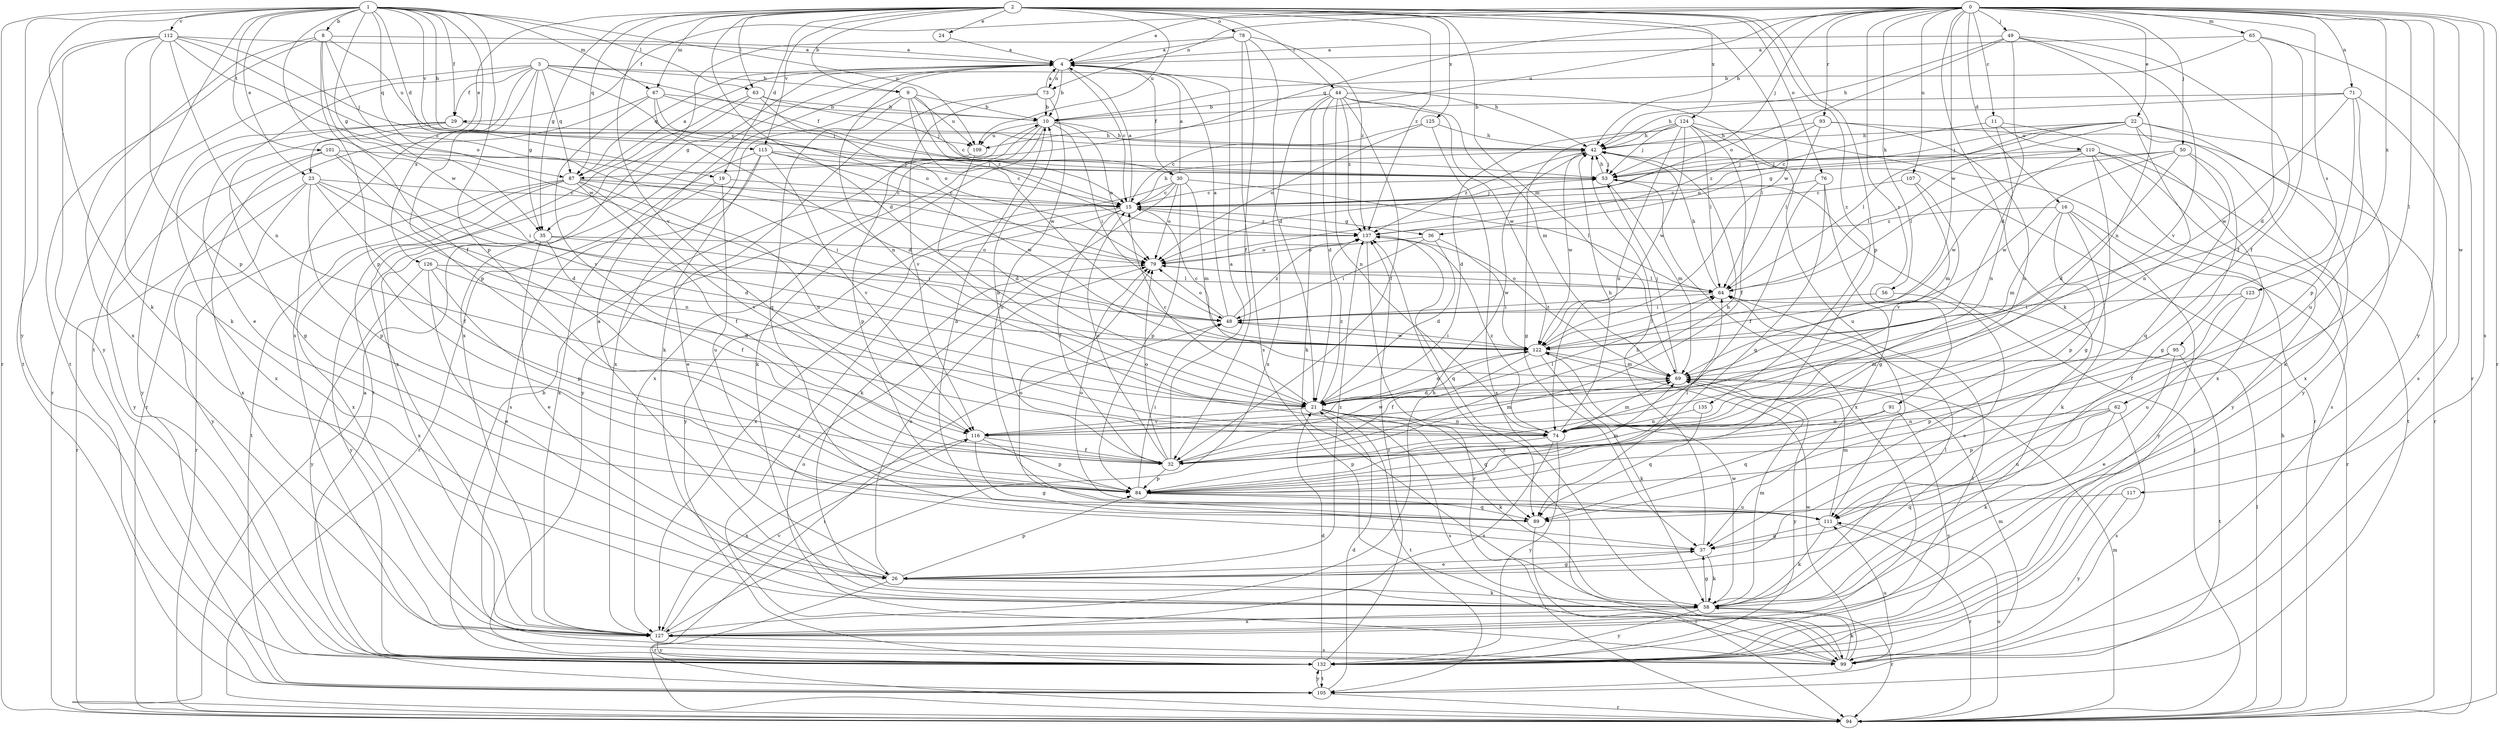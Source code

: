 strict digraph  {
0;
1;
2;
3;
4;
8;
9;
10;
11;
15;
16;
19;
21;
22;
23;
24;
26;
29;
30;
32;
35;
36;
37;
42;
44;
48;
49;
50;
53;
56;
58;
62;
63;
64;
65;
67;
69;
71;
73;
74;
76;
78;
79;
84;
87;
89;
91;
93;
94;
95;
99;
101;
105;
107;
109;
110;
111;
112;
115;
116;
117;
122;
123;
124;
125;
126;
127;
132;
135;
137;
0 -> 4  [label=a];
0 -> 11  [label=c];
0 -> 16  [label=d];
0 -> 22  [label=e];
0 -> 29  [label=f];
0 -> 42  [label=h];
0 -> 49  [label=j];
0 -> 50  [label=j];
0 -> 53  [label=j];
0 -> 56  [label=k];
0 -> 58  [label=k];
0 -> 62  [label=l];
0 -> 65  [label=m];
0 -> 71  [label=n];
0 -> 73  [label=n];
0 -> 87  [label=q];
0 -> 91  [label=r];
0 -> 93  [label=r];
0 -> 94  [label=r];
0 -> 95  [label=s];
0 -> 99  [label=s];
0 -> 107  [label=u];
0 -> 109  [label=u];
0 -> 117  [label=w];
0 -> 122  [label=w];
0 -> 123  [label=x];
0 -> 132  [label=y];
1 -> 8  [label=b];
1 -> 19  [label=d];
1 -> 23  [label=e];
1 -> 29  [label=f];
1 -> 35  [label=g];
1 -> 42  [label=h];
1 -> 58  [label=k];
1 -> 63  [label=l];
1 -> 67  [label=m];
1 -> 84  [label=p];
1 -> 87  [label=q];
1 -> 94  [label=r];
1 -> 99  [label=s];
1 -> 101  [label=t];
1 -> 105  [label=t];
1 -> 109  [label=u];
1 -> 112  [label=v];
1 -> 115  [label=v];
1 -> 122  [label=w];
1 -> 132  [label=y];
2 -> 9  [label=b];
2 -> 19  [label=d];
2 -> 21  [label=d];
2 -> 23  [label=e];
2 -> 24  [label=e];
2 -> 35  [label=g];
2 -> 44  [label=i];
2 -> 63  [label=l];
2 -> 67  [label=m];
2 -> 69  [label=m];
2 -> 76  [label=o];
2 -> 78  [label=o];
2 -> 84  [label=p];
2 -> 87  [label=q];
2 -> 109  [label=u];
2 -> 115  [label=v];
2 -> 116  [label=v];
2 -> 122  [label=w];
2 -> 124  [label=x];
2 -> 125  [label=x];
2 -> 135  [label=z];
2 -> 137  [label=z];
3 -> 9  [label=b];
3 -> 15  [label=c];
3 -> 26  [label=e];
3 -> 29  [label=f];
3 -> 30  [label=f];
3 -> 35  [label=g];
3 -> 42  [label=h];
3 -> 84  [label=p];
3 -> 87  [label=q];
3 -> 94  [label=r];
3 -> 126  [label=x];
4 -> 10  [label=b];
4 -> 15  [label=c];
4 -> 30  [label=f];
4 -> 35  [label=g];
4 -> 73  [label=n];
4 -> 74  [label=n];
4 -> 87  [label=q];
8 -> 4  [label=a];
8 -> 32  [label=f];
8 -> 84  [label=p];
8 -> 105  [label=t];
8 -> 109  [label=u];
8 -> 122  [label=w];
8 -> 127  [label=x];
9 -> 10  [label=b];
9 -> 15  [label=c];
9 -> 89  [label=q];
9 -> 109  [label=u];
9 -> 122  [label=w];
9 -> 127  [label=x];
9 -> 137  [label=z];
10 -> 42  [label=h];
10 -> 48  [label=i];
10 -> 58  [label=k];
10 -> 79  [label=o];
10 -> 109  [label=u];
10 -> 127  [label=x];
10 -> 132  [label=y];
11 -> 15  [label=c];
11 -> 74  [label=n];
11 -> 110  [label=u];
11 -> 127  [label=x];
15 -> 4  [label=a];
15 -> 32  [label=f];
15 -> 36  [label=g];
15 -> 42  [label=h];
15 -> 53  [label=j];
15 -> 99  [label=s];
15 -> 127  [label=x];
15 -> 137  [label=z];
16 -> 58  [label=k];
16 -> 69  [label=m];
16 -> 84  [label=p];
16 -> 94  [label=r];
16 -> 132  [label=y];
16 -> 137  [label=z];
19 -> 15  [label=c];
19 -> 94  [label=r];
19 -> 111  [label=u];
21 -> 15  [label=c];
21 -> 58  [label=k];
21 -> 74  [label=n];
21 -> 89  [label=q];
21 -> 99  [label=s];
21 -> 105  [label=t];
21 -> 116  [label=v];
21 -> 137  [label=z];
22 -> 36  [label=g];
22 -> 42  [label=h];
22 -> 53  [label=j];
22 -> 58  [label=k];
22 -> 64  [label=l];
22 -> 74  [label=n];
22 -> 79  [label=o];
22 -> 127  [label=x];
22 -> 132  [label=y];
23 -> 15  [label=c];
23 -> 21  [label=d];
23 -> 32  [label=f];
23 -> 74  [label=n];
23 -> 84  [label=p];
23 -> 94  [label=r];
23 -> 132  [label=y];
24 -> 4  [label=a];
26 -> 4  [label=a];
26 -> 37  [label=g];
26 -> 58  [label=k];
26 -> 79  [label=o];
26 -> 84  [label=p];
26 -> 94  [label=r];
26 -> 137  [label=z];
29 -> 37  [label=g];
29 -> 42  [label=h];
29 -> 127  [label=x];
29 -> 132  [label=y];
30 -> 4  [label=a];
30 -> 15  [label=c];
30 -> 58  [label=k];
30 -> 64  [label=l];
30 -> 69  [label=m];
30 -> 79  [label=o];
30 -> 84  [label=p];
30 -> 132  [label=y];
32 -> 4  [label=a];
32 -> 10  [label=b];
32 -> 15  [label=c];
32 -> 42  [label=h];
32 -> 79  [label=o];
32 -> 84  [label=p];
32 -> 122  [label=w];
35 -> 26  [label=e];
35 -> 32  [label=f];
35 -> 48  [label=i];
35 -> 79  [label=o];
35 -> 127  [label=x];
35 -> 132  [label=y];
36 -> 21  [label=d];
36 -> 48  [label=i];
36 -> 79  [label=o];
36 -> 122  [label=w];
37 -> 26  [label=e];
37 -> 42  [label=h];
37 -> 58  [label=k];
42 -> 53  [label=j];
42 -> 122  [label=w];
42 -> 137  [label=z];
44 -> 10  [label=b];
44 -> 21  [label=d];
44 -> 32  [label=f];
44 -> 58  [label=k];
44 -> 64  [label=l];
44 -> 69  [label=m];
44 -> 74  [label=n];
44 -> 122  [label=w];
44 -> 127  [label=x];
44 -> 137  [label=z];
48 -> 4  [label=a];
48 -> 79  [label=o];
48 -> 122  [label=w];
48 -> 137  [label=z];
49 -> 4  [label=a];
49 -> 21  [label=d];
49 -> 32  [label=f];
49 -> 42  [label=h];
49 -> 74  [label=n];
49 -> 79  [label=o];
49 -> 116  [label=v];
50 -> 21  [label=d];
50 -> 37  [label=g];
50 -> 53  [label=j];
50 -> 64  [label=l];
50 -> 89  [label=q];
50 -> 122  [label=w];
53 -> 15  [label=c];
53 -> 42  [label=h];
53 -> 69  [label=m];
53 -> 127  [label=x];
56 -> 26  [label=e];
56 -> 48  [label=i];
58 -> 37  [label=g];
58 -> 64  [label=l];
58 -> 69  [label=m];
58 -> 94  [label=r];
58 -> 122  [label=w];
58 -> 127  [label=x];
58 -> 132  [label=y];
62 -> 58  [label=k];
62 -> 74  [label=n];
62 -> 84  [label=p];
62 -> 99  [label=s];
62 -> 111  [label=u];
63 -> 10  [label=b];
63 -> 53  [label=j];
63 -> 79  [label=o];
63 -> 105  [label=t];
63 -> 127  [label=x];
64 -> 42  [label=h];
64 -> 48  [label=i];
64 -> 79  [label=o];
65 -> 4  [label=a];
65 -> 10  [label=b];
65 -> 21  [label=d];
65 -> 32  [label=f];
65 -> 94  [label=r];
67 -> 10  [label=b];
67 -> 21  [label=d];
67 -> 53  [label=j];
67 -> 79  [label=o];
67 -> 94  [label=r];
67 -> 116  [label=v];
69 -> 21  [label=d];
69 -> 53  [label=j];
69 -> 132  [label=y];
69 -> 137  [label=z];
71 -> 10  [label=b];
71 -> 42  [label=h];
71 -> 84  [label=p];
71 -> 99  [label=s];
71 -> 111  [label=u];
71 -> 122  [label=w];
73 -> 4  [label=a];
73 -> 10  [label=b];
73 -> 58  [label=k];
73 -> 111  [label=u];
73 -> 116  [label=v];
74 -> 42  [label=h];
74 -> 69  [label=m];
74 -> 84  [label=p];
74 -> 127  [label=x];
74 -> 132  [label=y];
74 -> 137  [label=z];
76 -> 15  [label=c];
76 -> 32  [label=f];
76 -> 37  [label=g];
76 -> 89  [label=q];
78 -> 4  [label=a];
78 -> 21  [label=d];
78 -> 32  [label=f];
78 -> 99  [label=s];
78 -> 127  [label=x];
78 -> 137  [label=z];
79 -> 64  [label=l];
84 -> 48  [label=i];
84 -> 64  [label=l];
84 -> 69  [label=m];
84 -> 89  [label=q];
84 -> 111  [label=u];
87 -> 4  [label=a];
87 -> 15  [label=c];
87 -> 32  [label=f];
87 -> 48  [label=i];
87 -> 74  [label=n];
87 -> 94  [label=r];
87 -> 105  [label=t];
87 -> 116  [label=v];
87 -> 127  [label=x];
89 -> 10  [label=b];
89 -> 79  [label=o];
89 -> 94  [label=r];
91 -> 74  [label=n];
91 -> 89  [label=q];
91 -> 132  [label=y];
93 -> 42  [label=h];
93 -> 64  [label=l];
93 -> 74  [label=n];
93 -> 94  [label=r];
93 -> 137  [label=z];
94 -> 4  [label=a];
94 -> 42  [label=h];
94 -> 48  [label=i];
94 -> 53  [label=j];
94 -> 64  [label=l];
94 -> 69  [label=m];
94 -> 111  [label=u];
95 -> 26  [label=e];
95 -> 69  [label=m];
95 -> 84  [label=p];
95 -> 105  [label=t];
99 -> 58  [label=k];
99 -> 69  [label=m];
99 -> 79  [label=o];
99 -> 111  [label=u];
99 -> 122  [label=w];
99 -> 137  [label=z];
101 -> 21  [label=d];
101 -> 48  [label=i];
101 -> 53  [label=j];
101 -> 127  [label=x];
101 -> 132  [label=y];
105 -> 21  [label=d];
105 -> 94  [label=r];
105 -> 132  [label=y];
107 -> 15  [label=c];
107 -> 69  [label=m];
107 -> 116  [label=v];
109 -> 21  [label=d];
109 -> 84  [label=p];
110 -> 37  [label=g];
110 -> 53  [label=j];
110 -> 64  [label=l];
110 -> 99  [label=s];
110 -> 105  [label=t];
110 -> 122  [label=w];
110 -> 132  [label=y];
111 -> 37  [label=g];
111 -> 58  [label=k];
111 -> 69  [label=m];
111 -> 79  [label=o];
111 -> 94  [label=r];
112 -> 4  [label=a];
112 -> 53  [label=j];
112 -> 58  [label=k];
112 -> 74  [label=n];
112 -> 79  [label=o];
112 -> 84  [label=p];
112 -> 105  [label=t];
112 -> 132  [label=y];
112 -> 137  [label=z];
115 -> 15  [label=c];
115 -> 26  [label=e];
115 -> 53  [label=j];
115 -> 99  [label=s];
115 -> 116  [label=v];
115 -> 122  [label=w];
115 -> 127  [label=x];
116 -> 32  [label=f];
116 -> 37  [label=g];
116 -> 64  [label=l];
116 -> 69  [label=m];
116 -> 84  [label=p];
116 -> 127  [label=x];
117 -> 89  [label=q];
117 -> 132  [label=y];
122 -> 15  [label=c];
122 -> 21  [label=d];
122 -> 32  [label=f];
122 -> 48  [label=i];
122 -> 58  [label=k];
122 -> 64  [label=l];
122 -> 69  [label=m];
123 -> 32  [label=f];
123 -> 48  [label=i];
123 -> 111  [label=u];
124 -> 21  [label=d];
124 -> 32  [label=f];
124 -> 37  [label=g];
124 -> 42  [label=h];
124 -> 53  [label=j];
124 -> 64  [label=l];
124 -> 74  [label=n];
124 -> 94  [label=r];
124 -> 111  [label=u];
124 -> 122  [label=w];
125 -> 15  [label=c];
125 -> 42  [label=h];
125 -> 79  [label=o];
125 -> 99  [label=s];
126 -> 21  [label=d];
126 -> 26  [label=e];
126 -> 64  [label=l];
126 -> 84  [label=p];
126 -> 132  [label=y];
127 -> 42  [label=h];
127 -> 99  [label=s];
127 -> 116  [label=v];
127 -> 132  [label=y];
132 -> 10  [label=b];
132 -> 21  [label=d];
132 -> 64  [label=l];
132 -> 105  [label=t];
132 -> 137  [label=z];
135 -> 74  [label=n];
135 -> 89  [label=q];
137 -> 79  [label=o];
137 -> 89  [label=q];
137 -> 94  [label=r];
}
